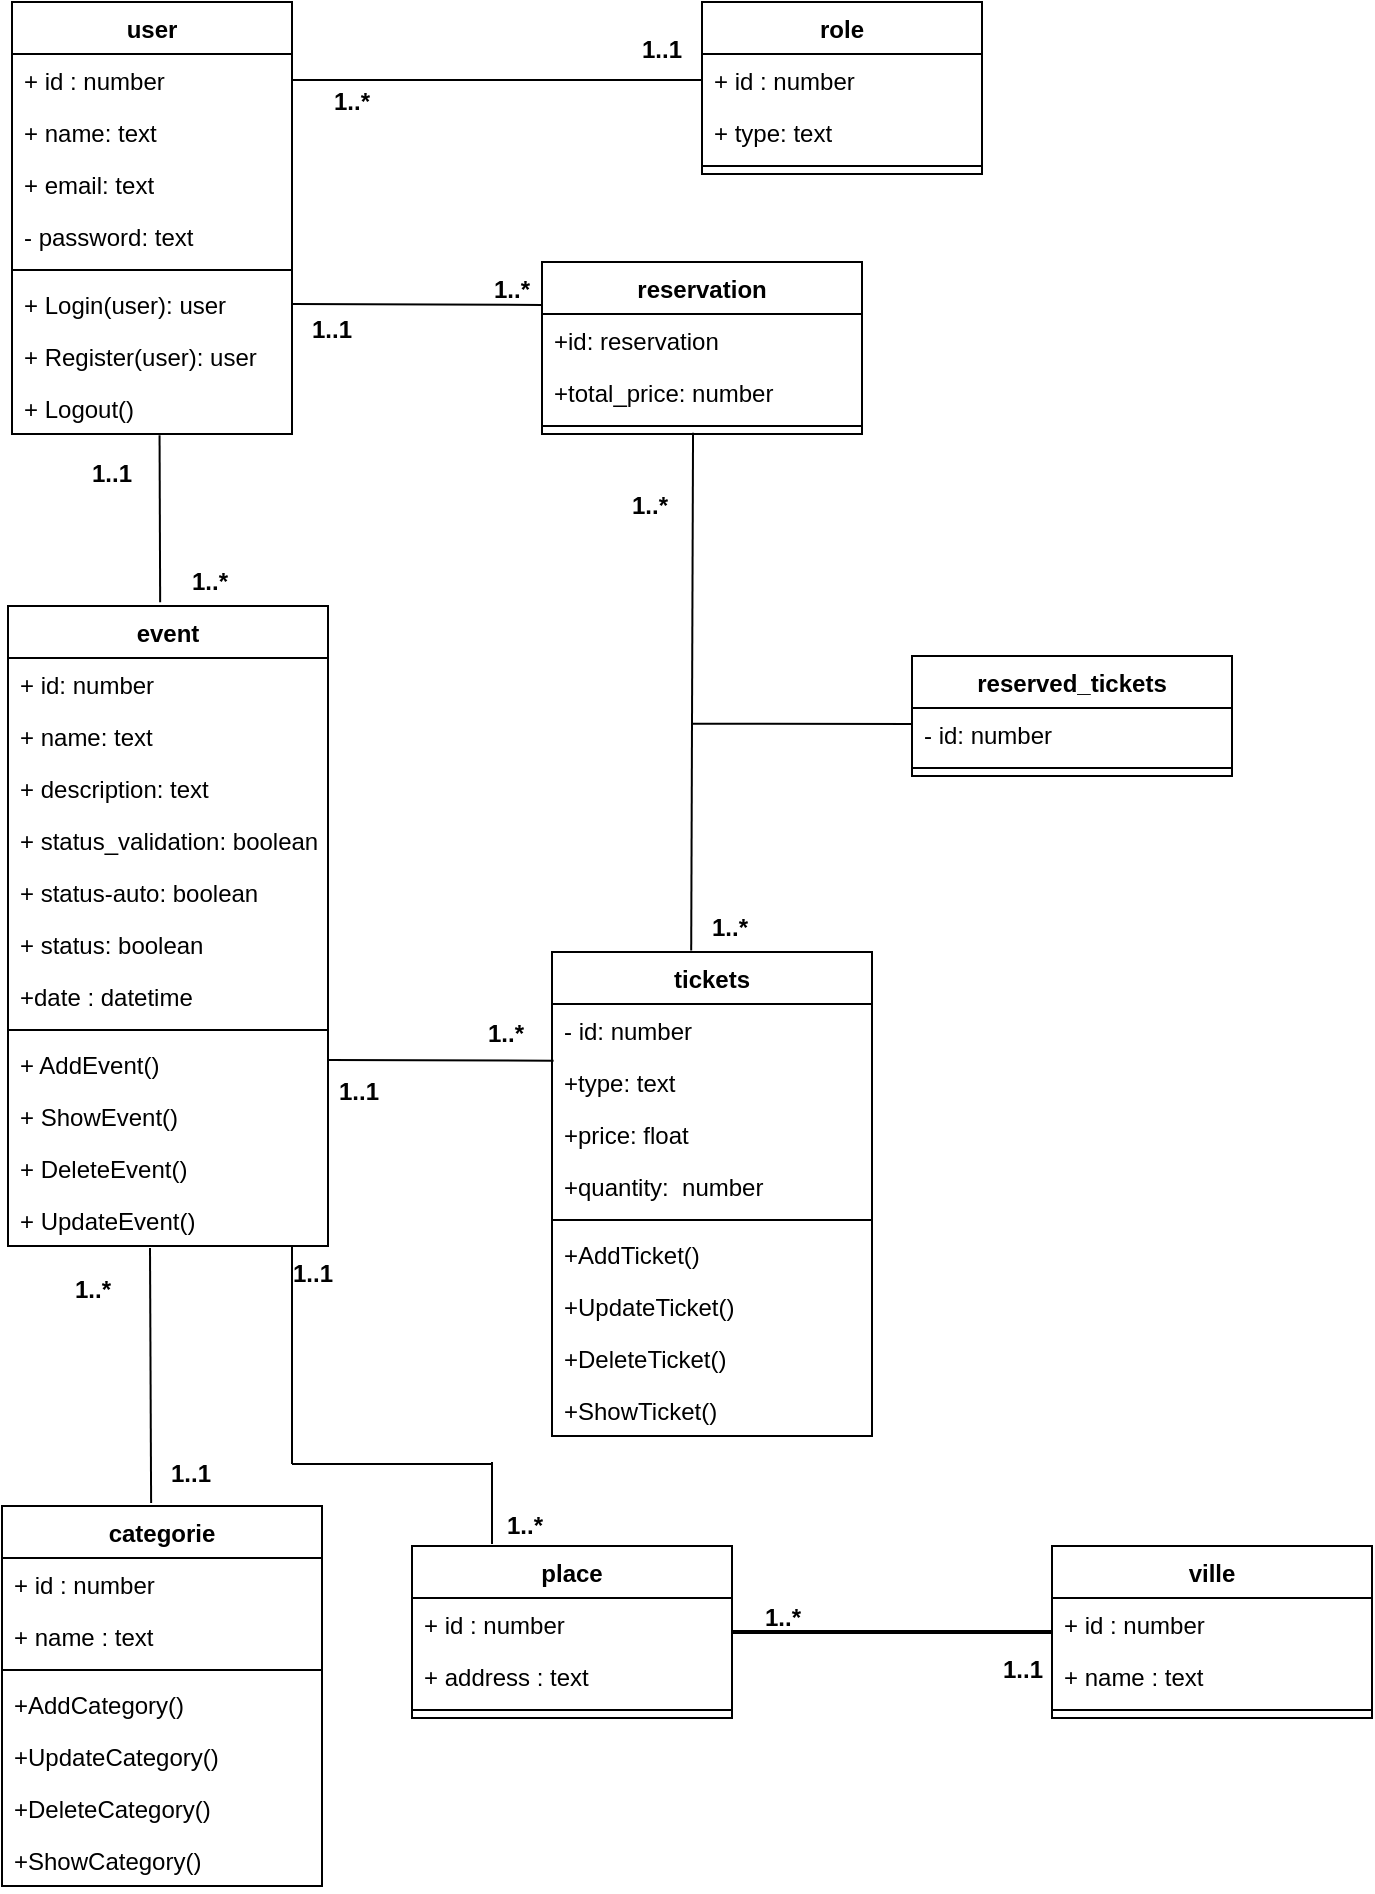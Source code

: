 <mxfile>
    <diagram id="VpF54J5Aavo5qcceC8-9" name="Class Diagram">
        <mxGraphModel dx="763" dy="327" grid="1" gridSize="10" guides="1" tooltips="1" connect="1" arrows="1" fold="1" page="1" pageScale="1" pageWidth="850" pageHeight="1100" math="0" shadow="0">
            <root>
                <mxCell id="0"/>
                <mxCell id="1" parent="0"/>
                <mxCell id="EwHQG3oBQ-zAKv2Lu92Z-1" value="user" style="swimlane;fontStyle=1;align=center;verticalAlign=top;childLayout=stackLayout;horizontal=1;startSize=26;horizontalStack=0;resizeParent=1;resizeParentMax=0;resizeLast=0;collapsible=1;marginBottom=0;" parent="1" vertex="1">
                    <mxGeometry x="135" y="79" width="140" height="216" as="geometry"/>
                </mxCell>
                <mxCell id="EwHQG3oBQ-zAKv2Lu92Z-2" value="+ id : number" style="text;strokeColor=none;fillColor=none;align=left;verticalAlign=top;spacingLeft=4;spacingRight=4;overflow=hidden;rotatable=0;points=[[0,0.5],[1,0.5]];portConstraint=eastwest;" parent="EwHQG3oBQ-zAKv2Lu92Z-1" vertex="1">
                    <mxGeometry y="26" width="140" height="26" as="geometry"/>
                </mxCell>
                <mxCell id="EwHQG3oBQ-zAKv2Lu92Z-6" value="+ name: text" style="text;strokeColor=none;fillColor=none;align=left;verticalAlign=top;spacingLeft=4;spacingRight=4;overflow=hidden;rotatable=0;points=[[0,0.5],[1,0.5]];portConstraint=eastwest;" parent="EwHQG3oBQ-zAKv2Lu92Z-1" vertex="1">
                    <mxGeometry y="52" width="140" height="26" as="geometry"/>
                </mxCell>
                <mxCell id="EwHQG3oBQ-zAKv2Lu92Z-7" value="+ email: text" style="text;strokeColor=none;fillColor=none;align=left;verticalAlign=top;spacingLeft=4;spacingRight=4;overflow=hidden;rotatable=0;points=[[0,0.5],[1,0.5]];portConstraint=eastwest;" parent="EwHQG3oBQ-zAKv2Lu92Z-1" vertex="1">
                    <mxGeometry y="78" width="140" height="26" as="geometry"/>
                </mxCell>
                <mxCell id="EwHQG3oBQ-zAKv2Lu92Z-8" value="- password: text" style="text;strokeColor=none;fillColor=none;align=left;verticalAlign=top;spacingLeft=4;spacingRight=4;overflow=hidden;rotatable=0;points=[[0,0.5],[1,0.5]];portConstraint=eastwest;" parent="EwHQG3oBQ-zAKv2Lu92Z-1" vertex="1">
                    <mxGeometry y="104" width="140" height="26" as="geometry"/>
                </mxCell>
                <mxCell id="EwHQG3oBQ-zAKv2Lu92Z-3" value="" style="line;strokeWidth=1;fillColor=none;align=left;verticalAlign=middle;spacingTop=-1;spacingLeft=3;spacingRight=3;rotatable=0;labelPosition=right;points=[];portConstraint=eastwest;strokeColor=inherit;" parent="EwHQG3oBQ-zAKv2Lu92Z-1" vertex="1">
                    <mxGeometry y="130" width="140" height="8" as="geometry"/>
                </mxCell>
                <mxCell id="EwHQG3oBQ-zAKv2Lu92Z-4" value="+ Login(user): user" style="text;strokeColor=none;fillColor=none;align=left;verticalAlign=top;spacingLeft=4;spacingRight=4;overflow=hidden;rotatable=0;points=[[0,0.5],[1,0.5]];portConstraint=eastwest;" parent="EwHQG3oBQ-zAKv2Lu92Z-1" vertex="1">
                    <mxGeometry y="138" width="140" height="26" as="geometry"/>
                </mxCell>
                <mxCell id="EwHQG3oBQ-zAKv2Lu92Z-16" value="+ Register(user): user" style="text;strokeColor=none;fillColor=none;align=left;verticalAlign=top;spacingLeft=4;spacingRight=4;overflow=hidden;rotatable=0;points=[[0,0.5],[1,0.5]];portConstraint=eastwest;" parent="EwHQG3oBQ-zAKv2Lu92Z-1" vertex="1">
                    <mxGeometry y="164" width="140" height="26" as="geometry"/>
                </mxCell>
                <mxCell id="32" value="+ Logout()" style="text;strokeColor=none;fillColor=none;align=left;verticalAlign=top;spacingLeft=4;spacingRight=4;overflow=hidden;rotatable=0;points=[[0,0.5],[1,0.5]];portConstraint=eastwest;" parent="EwHQG3oBQ-zAKv2Lu92Z-1" vertex="1">
                    <mxGeometry y="190" width="140" height="26" as="geometry"/>
                </mxCell>
                <mxCell id="EwHQG3oBQ-zAKv2Lu92Z-17" value="role" style="swimlane;fontStyle=1;align=center;verticalAlign=top;childLayout=stackLayout;horizontal=1;startSize=26;horizontalStack=0;resizeParent=1;resizeParentMax=0;resizeLast=0;collapsible=1;marginBottom=0;" parent="1" vertex="1">
                    <mxGeometry x="480" y="79" width="140" height="86" as="geometry"/>
                </mxCell>
                <mxCell id="EwHQG3oBQ-zAKv2Lu92Z-18" value="+ id : number" style="text;strokeColor=none;fillColor=none;align=left;verticalAlign=top;spacingLeft=4;spacingRight=4;overflow=hidden;rotatable=0;points=[[0,0.5],[1,0.5]];portConstraint=eastwest;" parent="EwHQG3oBQ-zAKv2Lu92Z-17" vertex="1">
                    <mxGeometry y="26" width="140" height="26" as="geometry"/>
                </mxCell>
                <mxCell id="EwHQG3oBQ-zAKv2Lu92Z-19" value="+ type: text" style="text;strokeColor=none;fillColor=none;align=left;verticalAlign=top;spacingLeft=4;spacingRight=4;overflow=hidden;rotatable=0;points=[[0,0.5],[1,0.5]];portConstraint=eastwest;" parent="EwHQG3oBQ-zAKv2Lu92Z-17" vertex="1">
                    <mxGeometry y="52" width="140" height="26" as="geometry"/>
                </mxCell>
                <mxCell id="EwHQG3oBQ-zAKv2Lu92Z-22" value="" style="line;strokeWidth=1;fillColor=none;align=left;verticalAlign=middle;spacingTop=-1;spacingLeft=3;spacingRight=3;rotatable=0;labelPosition=right;points=[];portConstraint=eastwest;strokeColor=inherit;" parent="EwHQG3oBQ-zAKv2Lu92Z-17" vertex="1">
                    <mxGeometry y="78" width="140" height="8" as="geometry"/>
                </mxCell>
                <mxCell id="EwHQG3oBQ-zAKv2Lu92Z-25" value="event" style="swimlane;fontStyle=1;align=center;verticalAlign=top;childLayout=stackLayout;horizontal=1;startSize=26;horizontalStack=0;resizeParent=1;resizeParentMax=0;resizeLast=0;collapsible=1;marginBottom=0;" parent="1" vertex="1">
                    <mxGeometry x="133" y="381" width="160" height="320" as="geometry"/>
                </mxCell>
                <mxCell id="EwHQG3oBQ-zAKv2Lu92Z-26" value="+ id: number" style="text;strokeColor=none;fillColor=none;align=left;verticalAlign=top;spacingLeft=4;spacingRight=4;overflow=hidden;rotatable=0;points=[[0,0.5],[1,0.5]];portConstraint=eastwest;" parent="EwHQG3oBQ-zAKv2Lu92Z-25" vertex="1">
                    <mxGeometry y="26" width="160" height="26" as="geometry"/>
                </mxCell>
                <mxCell id="EwHQG3oBQ-zAKv2Lu92Z-31" value="+ name: text" style="text;strokeColor=none;fillColor=none;align=left;verticalAlign=top;spacingLeft=4;spacingRight=4;overflow=hidden;rotatable=0;points=[[0,0.5],[1,0.5]];portConstraint=eastwest;" parent="EwHQG3oBQ-zAKv2Lu92Z-25" vertex="1">
                    <mxGeometry y="52" width="160" height="26" as="geometry"/>
                </mxCell>
                <mxCell id="EwHQG3oBQ-zAKv2Lu92Z-33" value="+ description: text" style="text;strokeColor=none;fillColor=none;align=left;verticalAlign=top;spacingLeft=4;spacingRight=4;overflow=hidden;rotatable=0;points=[[0,0.5],[1,0.5]];portConstraint=eastwest;" parent="EwHQG3oBQ-zAKv2Lu92Z-25" vertex="1">
                    <mxGeometry y="78" width="160" height="26" as="geometry"/>
                </mxCell>
                <mxCell id="EwHQG3oBQ-zAKv2Lu92Z-34" value="+ status_validation: boolean" style="text;strokeColor=none;fillColor=none;align=left;verticalAlign=top;spacingLeft=4;spacingRight=4;overflow=hidden;rotatable=0;points=[[0,0.5],[1,0.5]];portConstraint=eastwest;" parent="EwHQG3oBQ-zAKv2Lu92Z-25" vertex="1">
                    <mxGeometry y="104" width="160" height="26" as="geometry"/>
                </mxCell>
                <mxCell id="30" value="+ status-auto: boolean" style="text;strokeColor=none;fillColor=none;align=left;verticalAlign=top;spacingLeft=4;spacingRight=4;overflow=hidden;rotatable=0;points=[[0,0.5],[1,0.5]];portConstraint=eastwest;" parent="EwHQG3oBQ-zAKv2Lu92Z-25" vertex="1">
                    <mxGeometry y="130" width="160" height="26" as="geometry"/>
                </mxCell>
                <mxCell id="43" value="+ status: boolean" style="text;strokeColor=none;fillColor=none;align=left;verticalAlign=top;spacingLeft=4;spacingRight=4;overflow=hidden;rotatable=0;points=[[0,0.5],[1,0.5]];portConstraint=eastwest;" parent="EwHQG3oBQ-zAKv2Lu92Z-25" vertex="1">
                    <mxGeometry y="156" width="160" height="26" as="geometry"/>
                </mxCell>
                <mxCell id="EwHQG3oBQ-zAKv2Lu92Z-37" value="+date : datetime" style="text;strokeColor=none;fillColor=none;align=left;verticalAlign=top;spacingLeft=4;spacingRight=4;overflow=hidden;rotatable=0;points=[[0,0.5],[1,0.5]];portConstraint=eastwest;" parent="EwHQG3oBQ-zAKv2Lu92Z-25" vertex="1">
                    <mxGeometry y="182" width="160" height="26" as="geometry"/>
                </mxCell>
                <mxCell id="EwHQG3oBQ-zAKv2Lu92Z-27" value="" style="line;strokeWidth=1;fillColor=none;align=left;verticalAlign=middle;spacingTop=-1;spacingLeft=3;spacingRight=3;rotatable=0;labelPosition=right;points=[];portConstraint=eastwest;strokeColor=inherit;" parent="EwHQG3oBQ-zAKv2Lu92Z-25" vertex="1">
                    <mxGeometry y="208" width="160" height="8" as="geometry"/>
                </mxCell>
                <mxCell id="EwHQG3oBQ-zAKv2Lu92Z-28" value="+ AddEvent()" style="text;strokeColor=none;fillColor=none;align=left;verticalAlign=top;spacingLeft=4;spacingRight=4;overflow=hidden;rotatable=0;points=[[0,0.5],[1,0.5]];portConstraint=eastwest;" parent="EwHQG3oBQ-zAKv2Lu92Z-25" vertex="1">
                    <mxGeometry y="216" width="160" height="26" as="geometry"/>
                </mxCell>
                <mxCell id="EwHQG3oBQ-zAKv2Lu92Z-38" value="+ ShowEvent()" style="text;strokeColor=none;fillColor=none;align=left;verticalAlign=top;spacingLeft=4;spacingRight=4;overflow=hidden;rotatable=0;points=[[0,0.5],[1,0.5]];portConstraint=eastwest;" parent="EwHQG3oBQ-zAKv2Lu92Z-25" vertex="1">
                    <mxGeometry y="242" width="160" height="26" as="geometry"/>
                </mxCell>
                <mxCell id="EwHQG3oBQ-zAKv2Lu92Z-39" value="+ DeleteEvent()" style="text;strokeColor=none;fillColor=none;align=left;verticalAlign=top;spacingLeft=4;spacingRight=4;overflow=hidden;rotatable=0;points=[[0,0.5],[1,0.5]];portConstraint=eastwest;" parent="EwHQG3oBQ-zAKv2Lu92Z-25" vertex="1">
                    <mxGeometry y="268" width="160" height="26" as="geometry"/>
                </mxCell>
                <mxCell id="EwHQG3oBQ-zAKv2Lu92Z-40" value="+ UpdateEvent()" style="text;strokeColor=none;fillColor=none;align=left;verticalAlign=top;spacingLeft=4;spacingRight=4;overflow=hidden;rotatable=0;points=[[0,0.5],[1,0.5]];portConstraint=eastwest;" parent="EwHQG3oBQ-zAKv2Lu92Z-25" vertex="1">
                    <mxGeometry y="294" width="160" height="26" as="geometry"/>
                </mxCell>
                <mxCell id="EwHQG3oBQ-zAKv2Lu92Z-41" value="reserved_tickets" style="swimlane;fontStyle=1;align=center;verticalAlign=top;childLayout=stackLayout;horizontal=1;startSize=26;horizontalStack=0;resizeParent=1;resizeParentMax=0;resizeLast=0;collapsible=1;marginBottom=0;" parent="1" vertex="1">
                    <mxGeometry x="585" y="406" width="160" height="60" as="geometry"/>
                </mxCell>
                <mxCell id="EwHQG3oBQ-zAKv2Lu92Z-42" value="- id: number" style="text;strokeColor=none;fillColor=none;align=left;verticalAlign=top;spacingLeft=4;spacingRight=4;overflow=hidden;rotatable=0;points=[[0,0.5],[1,0.5]];portConstraint=eastwest;" parent="EwHQG3oBQ-zAKv2Lu92Z-41" vertex="1">
                    <mxGeometry y="26" width="160" height="26" as="geometry"/>
                </mxCell>
                <mxCell id="28" value="" style="endArrow=none;html=1;exitX=1;exitY=0.5;exitDx=0;exitDy=0;" parent="EwHQG3oBQ-zAKv2Lu92Z-41" edge="1">
                    <mxGeometry width="50" height="50" relative="1" as="geometry">
                        <mxPoint x="-110" y="33.82" as="sourcePoint"/>
                        <mxPoint y="34" as="targetPoint"/>
                    </mxGeometry>
                </mxCell>
                <mxCell id="EwHQG3oBQ-zAKv2Lu92Z-43" value="" style="line;strokeWidth=1;fillColor=none;align=left;verticalAlign=middle;spacingTop=-1;spacingLeft=3;spacingRight=3;rotatable=0;labelPosition=right;points=[];portConstraint=eastwest;strokeColor=inherit;" parent="EwHQG3oBQ-zAKv2Lu92Z-41" vertex="1">
                    <mxGeometry y="52" width="160" height="8" as="geometry"/>
                </mxCell>
                <mxCell id="EwHQG3oBQ-zAKv2Lu92Z-59" value="" style="endArrow=none;html=1;exitX=0.363;exitY=-0.007;exitDx=0;exitDy=0;exitPerimeter=0;entryX=0.527;entryY=1.026;entryDx=0;entryDy=0;entryPerimeter=0;" parent="1" target="32" edge="1">
                    <mxGeometry width="50" height="50" relative="1" as="geometry">
                        <mxPoint x="209.08" y="379.124" as="sourcePoint"/>
                        <mxPoint x="209" y="299" as="targetPoint"/>
                    </mxGeometry>
                </mxCell>
                <mxCell id="EwHQG3oBQ-zAKv2Lu92Z-60" value="" style="endArrow=none;html=1;exitX=1;exitY=0.5;exitDx=0;exitDy=0;entryX=0;entryY=0.5;entryDx=0;entryDy=0;" parent="1" source="EwHQG3oBQ-zAKv2Lu92Z-2" target="EwHQG3oBQ-zAKv2Lu92Z-18" edge="1">
                    <mxGeometry width="50" height="50" relative="1" as="geometry">
                        <mxPoint x="345" y="169" as="sourcePoint"/>
                        <mxPoint x="395" y="119" as="targetPoint"/>
                    </mxGeometry>
                </mxCell>
                <mxCell id="EwHQG3oBQ-zAKv2Lu92Z-63" value="categorie" style="swimlane;fontStyle=1;align=center;verticalAlign=top;childLayout=stackLayout;horizontal=1;startSize=26;horizontalStack=0;resizeParent=1;resizeParentMax=0;resizeLast=0;collapsible=1;marginBottom=0;" parent="1" vertex="1">
                    <mxGeometry x="130" y="831" width="160" height="190" as="geometry"/>
                </mxCell>
                <mxCell id="EwHQG3oBQ-zAKv2Lu92Z-64" value="+ id : number" style="text;strokeColor=none;fillColor=none;align=left;verticalAlign=top;spacingLeft=4;spacingRight=4;overflow=hidden;rotatable=0;points=[[0,0.5],[1,0.5]];portConstraint=eastwest;" parent="EwHQG3oBQ-zAKv2Lu92Z-63" vertex="1">
                    <mxGeometry y="26" width="160" height="26" as="geometry"/>
                </mxCell>
                <mxCell id="EwHQG3oBQ-zAKv2Lu92Z-67" value="+ name : text" style="text;strokeColor=none;fillColor=none;align=left;verticalAlign=top;spacingLeft=4;spacingRight=4;overflow=hidden;rotatable=0;points=[[0,0.5],[1,0.5]];portConstraint=eastwest;" parent="EwHQG3oBQ-zAKv2Lu92Z-63" vertex="1">
                    <mxGeometry y="52" width="160" height="26" as="geometry"/>
                </mxCell>
                <mxCell id="EwHQG3oBQ-zAKv2Lu92Z-65" value="" style="line;strokeWidth=1;fillColor=none;align=left;verticalAlign=middle;spacingTop=-1;spacingLeft=3;spacingRight=3;rotatable=0;labelPosition=right;points=[];portConstraint=eastwest;strokeColor=inherit;" parent="EwHQG3oBQ-zAKv2Lu92Z-63" vertex="1">
                    <mxGeometry y="78" width="160" height="8" as="geometry"/>
                </mxCell>
                <mxCell id="EwHQG3oBQ-zAKv2Lu92Z-66" value="+AddCategory()" style="text;strokeColor=none;fillColor=none;align=left;verticalAlign=top;spacingLeft=4;spacingRight=4;overflow=hidden;rotatable=0;points=[[0,0.5],[1,0.5]];portConstraint=eastwest;" parent="EwHQG3oBQ-zAKv2Lu92Z-63" vertex="1">
                    <mxGeometry y="86" width="160" height="26" as="geometry"/>
                </mxCell>
                <mxCell id="EwHQG3oBQ-zAKv2Lu92Z-75" value="+UpdateCategory()" style="text;strokeColor=none;fillColor=none;align=left;verticalAlign=top;spacingLeft=4;spacingRight=4;overflow=hidden;rotatable=0;points=[[0,0.5],[1,0.5]];portConstraint=eastwest;" parent="EwHQG3oBQ-zAKv2Lu92Z-63" vertex="1">
                    <mxGeometry y="112" width="160" height="26" as="geometry"/>
                </mxCell>
                <mxCell id="EwHQG3oBQ-zAKv2Lu92Z-76" value="+DeleteCategory()" style="text;strokeColor=none;fillColor=none;align=left;verticalAlign=top;spacingLeft=4;spacingRight=4;overflow=hidden;rotatable=0;points=[[0,0.5],[1,0.5]];portConstraint=eastwest;" parent="EwHQG3oBQ-zAKv2Lu92Z-63" vertex="1">
                    <mxGeometry y="138" width="160" height="26" as="geometry"/>
                </mxCell>
                <mxCell id="EwHQG3oBQ-zAKv2Lu92Z-77" value="+ShowCategory()" style="text;strokeColor=none;fillColor=none;align=left;verticalAlign=top;spacingLeft=4;spacingRight=4;overflow=hidden;rotatable=0;points=[[0,0.5],[1,0.5]];portConstraint=eastwest;" parent="EwHQG3oBQ-zAKv2Lu92Z-63" vertex="1">
                    <mxGeometry y="164" width="160" height="26" as="geometry"/>
                </mxCell>
                <mxCell id="EwHQG3oBQ-zAKv2Lu92Z-68" value="place" style="swimlane;fontStyle=1;align=center;verticalAlign=top;childLayout=stackLayout;horizontal=1;startSize=26;horizontalStack=0;resizeParent=1;resizeParentMax=0;resizeLast=0;collapsible=1;marginBottom=0;" parent="1" vertex="1">
                    <mxGeometry x="335" y="851" width="160" height="86" as="geometry"/>
                </mxCell>
                <mxCell id="EwHQG3oBQ-zAKv2Lu92Z-69" value="+ id : number" style="text;strokeColor=none;fillColor=none;align=left;verticalAlign=top;spacingLeft=4;spacingRight=4;overflow=hidden;rotatable=0;points=[[0,0.5],[1,0.5]];portConstraint=eastwest;" parent="EwHQG3oBQ-zAKv2Lu92Z-68" vertex="1">
                    <mxGeometry y="26" width="160" height="26" as="geometry"/>
                </mxCell>
                <mxCell id="EwHQG3oBQ-zAKv2Lu92Z-70" value="+ address : text" style="text;strokeColor=none;fillColor=none;align=left;verticalAlign=top;spacingLeft=4;spacingRight=4;overflow=hidden;rotatable=0;points=[[0,0.5],[1,0.5]];portConstraint=eastwest;" parent="EwHQG3oBQ-zAKv2Lu92Z-68" vertex="1">
                    <mxGeometry y="52" width="160" height="26" as="geometry"/>
                </mxCell>
                <mxCell id="EwHQG3oBQ-zAKv2Lu92Z-71" value="" style="line;strokeWidth=1;fillColor=none;align=left;verticalAlign=middle;spacingTop=-1;spacingLeft=3;spacingRight=3;rotatable=0;labelPosition=right;points=[];portConstraint=eastwest;strokeColor=inherit;" parent="EwHQG3oBQ-zAKv2Lu92Z-68" vertex="1">
                    <mxGeometry y="78" width="160" height="8" as="geometry"/>
                </mxCell>
                <mxCell id="EwHQG3oBQ-zAKv2Lu92Z-74" value="" style="endArrow=none;html=1;exitX=0.466;exitY=-0.008;exitDx=0;exitDy=0;exitPerimeter=0;" parent="1" edge="1">
                    <mxGeometry width="50" height="50" relative="1" as="geometry">
                        <mxPoint x="204.56" y="829.48" as="sourcePoint"/>
                        <mxPoint x="204" y="702" as="targetPoint"/>
                    </mxGeometry>
                </mxCell>
                <mxCell id="EwHQG3oBQ-zAKv2Lu92Z-78" value="reservation" style="swimlane;fontStyle=1;align=center;verticalAlign=top;childLayout=stackLayout;horizontal=1;startSize=26;horizontalStack=0;resizeParent=1;resizeParentMax=0;resizeLast=0;collapsible=1;marginBottom=0;" parent="1" vertex="1">
                    <mxGeometry x="400" y="209" width="160" height="86" as="geometry"/>
                </mxCell>
                <mxCell id="EwHQG3oBQ-zAKv2Lu92Z-79" value="+id: reservation" style="text;strokeColor=none;fillColor=none;align=left;verticalAlign=top;spacingLeft=4;spacingRight=4;overflow=hidden;rotatable=0;points=[[0,0.5],[1,0.5]];portConstraint=eastwest;" parent="EwHQG3oBQ-zAKv2Lu92Z-78" vertex="1">
                    <mxGeometry y="26" width="160" height="26" as="geometry"/>
                </mxCell>
                <mxCell id="18" value="+total_price: number" style="text;strokeColor=none;fillColor=none;align=left;verticalAlign=top;spacingLeft=4;spacingRight=4;overflow=hidden;rotatable=0;points=[[0,0.5],[1,0.5]];portConstraint=eastwest;" parent="EwHQG3oBQ-zAKv2Lu92Z-78" vertex="1">
                    <mxGeometry y="52" width="160" height="26" as="geometry"/>
                </mxCell>
                <mxCell id="EwHQG3oBQ-zAKv2Lu92Z-80" value="" style="line;strokeWidth=1;fillColor=none;align=left;verticalAlign=middle;spacingTop=-1;spacingLeft=3;spacingRight=3;rotatable=0;labelPosition=right;points=[];portConstraint=eastwest;strokeColor=inherit;" parent="EwHQG3oBQ-zAKv2Lu92Z-78" vertex="1">
                    <mxGeometry y="78" width="160" height="8" as="geometry"/>
                </mxCell>
                <mxCell id="11" value="1..1" style="text;align=center;fontStyle=1;verticalAlign=middle;spacingLeft=3;spacingRight=3;strokeColor=none;rotatable=0;points=[[0,0.5],[1,0.5]];portConstraint=eastwest;" parent="1" vertex="1">
                    <mxGeometry x="420" y="89" width="80" height="26" as="geometry"/>
                </mxCell>
                <mxCell id="12" value="1..*" style="text;align=center;fontStyle=1;verticalAlign=middle;spacingLeft=3;spacingRight=3;strokeColor=none;rotatable=0;points=[[0,0.5],[1,0.5]];portConstraint=eastwest;" parent="1" vertex="1">
                    <mxGeometry x="265" y="115" width="80" height="26" as="geometry"/>
                </mxCell>
                <mxCell id="13" value="1..*" style="text;align=center;fontStyle=1;verticalAlign=middle;spacingLeft=3;spacingRight=3;strokeColor=none;rotatable=0;points=[[0,0.5],[1,0.5]];portConstraint=eastwest;" parent="1" vertex="1">
                    <mxGeometry x="194" y="355" width="80" height="26" as="geometry"/>
                </mxCell>
                <mxCell id="14" value="1..1" style="text;align=center;fontStyle=1;verticalAlign=middle;spacingLeft=3;spacingRight=3;strokeColor=none;rotatable=0;points=[[0,0.5],[1,0.5]];portConstraint=eastwest;" parent="1" vertex="1">
                    <mxGeometry x="145" y="301" width="80" height="26" as="geometry"/>
                </mxCell>
                <mxCell id="15" value="" style="endArrow=none;html=1;entryX=1;entryY=0.5;entryDx=0;entryDy=0;exitX=0;exitY=0.25;exitDx=0;exitDy=0;" parent="1" source="EwHQG3oBQ-zAKv2Lu92Z-78" target="EwHQG3oBQ-zAKv2Lu92Z-4" edge="1">
                    <mxGeometry width="50" height="50" relative="1" as="geometry">
                        <mxPoint x="395" y="229" as="sourcePoint"/>
                        <mxPoint x="295.02" y="219.002" as="targetPoint"/>
                    </mxGeometry>
                </mxCell>
                <mxCell id="16" value="1..*" style="text;align=center;fontStyle=1;verticalAlign=middle;spacingLeft=3;spacingRight=3;strokeColor=none;rotatable=0;points=[[0,0.5],[1,0.5]];portConstraint=eastwest;" parent="1" vertex="1">
                    <mxGeometry x="345" y="209" width="80" height="26" as="geometry"/>
                </mxCell>
                <mxCell id="17" value="1..1" style="text;align=center;fontStyle=1;verticalAlign=middle;spacingLeft=3;spacingRight=3;strokeColor=none;rotatable=0;points=[[0,0.5],[1,0.5]];portConstraint=eastwest;" parent="1" vertex="1">
                    <mxGeometry x="255" y="229" width="80" height="26" as="geometry"/>
                </mxCell>
                <mxCell id="EwHQG3oBQ-zAKv2Lu92Z-50" value="tickets" style="swimlane;fontStyle=1;align=center;verticalAlign=top;childLayout=stackLayout;horizontal=1;startSize=26;horizontalStack=0;resizeParent=1;resizeParentMax=0;resizeLast=0;collapsible=1;marginBottom=0;" parent="1" vertex="1">
                    <mxGeometry x="405" y="554" width="160" height="242" as="geometry"/>
                </mxCell>
                <mxCell id="EwHQG3oBQ-zAKv2Lu92Z-51" value="- id: number" style="text;strokeColor=none;fillColor=none;align=left;verticalAlign=top;spacingLeft=4;spacingRight=4;overflow=hidden;rotatable=0;points=[[0,0.5],[1,0.5]];portConstraint=eastwest;" parent="EwHQG3oBQ-zAKv2Lu92Z-50" vertex="1">
                    <mxGeometry y="26" width="160" height="26" as="geometry"/>
                </mxCell>
                <mxCell id="EwHQG3oBQ-zAKv2Lu92Z-52" value="+type: text" style="text;strokeColor=none;fillColor=none;align=left;verticalAlign=top;spacingLeft=4;spacingRight=4;overflow=hidden;rotatable=0;points=[[0,0.5],[1,0.5]];portConstraint=eastwest;" parent="EwHQG3oBQ-zAKv2Lu92Z-50" vertex="1">
                    <mxGeometry y="52" width="160" height="26" as="geometry"/>
                </mxCell>
                <mxCell id="EwHQG3oBQ-zAKv2Lu92Z-57" value="+price: float" style="text;strokeColor=none;fillColor=none;align=left;verticalAlign=top;spacingLeft=4;spacingRight=4;overflow=hidden;rotatable=0;points=[[0,0.5],[1,0.5]];portConstraint=eastwest;" parent="EwHQG3oBQ-zAKv2Lu92Z-50" vertex="1">
                    <mxGeometry y="78" width="160" height="26" as="geometry"/>
                </mxCell>
                <mxCell id="3" value="+quantity:  number" style="text;strokeColor=none;fillColor=none;align=left;verticalAlign=top;spacingLeft=4;spacingRight=4;overflow=hidden;rotatable=0;points=[[0,0.5],[1,0.5]];portConstraint=eastwest;" parent="EwHQG3oBQ-zAKv2Lu92Z-50" vertex="1">
                    <mxGeometry y="104" width="160" height="26" as="geometry"/>
                </mxCell>
                <mxCell id="EwHQG3oBQ-zAKv2Lu92Z-53" value="" style="line;strokeWidth=1;fillColor=none;align=left;verticalAlign=middle;spacingTop=-1;spacingLeft=3;spacingRight=3;rotatable=0;labelPosition=right;points=[];portConstraint=eastwest;strokeColor=inherit;fontStyle=1" parent="EwHQG3oBQ-zAKv2Lu92Z-50" vertex="1">
                    <mxGeometry y="130" width="160" height="8" as="geometry"/>
                </mxCell>
                <mxCell id="35" value="+AddTicket()" style="text;strokeColor=none;fillColor=none;align=left;verticalAlign=top;spacingLeft=4;spacingRight=4;overflow=hidden;rotatable=0;points=[[0,0.5],[1,0.5]];portConstraint=eastwest;" parent="EwHQG3oBQ-zAKv2Lu92Z-50" vertex="1">
                    <mxGeometry y="138" width="160" height="26" as="geometry"/>
                </mxCell>
                <mxCell id="36" value="+UpdateTicket()" style="text;strokeColor=none;fillColor=none;align=left;verticalAlign=top;spacingLeft=4;spacingRight=4;overflow=hidden;rotatable=0;points=[[0,0.5],[1,0.5]];portConstraint=eastwest;" parent="EwHQG3oBQ-zAKv2Lu92Z-50" vertex="1">
                    <mxGeometry y="164" width="160" height="26" as="geometry"/>
                </mxCell>
                <mxCell id="37" value="+DeleteTicket()" style="text;strokeColor=none;fillColor=none;align=left;verticalAlign=top;spacingLeft=4;spacingRight=4;overflow=hidden;rotatable=0;points=[[0,0.5],[1,0.5]];portConstraint=eastwest;" parent="EwHQG3oBQ-zAKv2Lu92Z-50" vertex="1">
                    <mxGeometry y="190" width="160" height="26" as="geometry"/>
                </mxCell>
                <mxCell id="38" value="+ShowTicket()" style="text;strokeColor=none;fillColor=none;align=left;verticalAlign=top;spacingLeft=4;spacingRight=4;overflow=hidden;rotatable=0;points=[[0,0.5],[1,0.5]];portConstraint=eastwest;" parent="EwHQG3oBQ-zAKv2Lu92Z-50" vertex="1">
                    <mxGeometry y="216" width="160" height="26" as="geometry"/>
                </mxCell>
                <mxCell id="8" value="" style="endArrow=none;html=1;exitX=0.25;exitY=-0.077;exitDx=0;exitDy=0;exitPerimeter=0;entryX=0.005;entryY=0.09;entryDx=0;entryDy=0;entryPerimeter=0;" parent="1" source="10" target="EwHQG3oBQ-zAKv2Lu92Z-52" edge="1">
                    <mxGeometry width="50" height="50" relative="1" as="geometry">
                        <mxPoint x="325.0" y="635.464" as="sourcePoint"/>
                        <mxPoint x="475" y="606" as="targetPoint"/>
                    </mxGeometry>
                </mxCell>
                <mxCell id="9" value="1..*" style="text;align=center;fontStyle=1;verticalAlign=middle;spacingLeft=3;spacingRight=3;strokeColor=none;rotatable=0;points=[[0,0.5],[1,0.5]];portConstraint=eastwest;" parent="1" vertex="1">
                    <mxGeometry x="342" y="581" width="80" height="26" as="geometry"/>
                </mxCell>
                <mxCell id="10" value="1..1" style="text;align=center;fontStyle=1;verticalAlign=middle;spacingLeft=3;spacingRight=3;strokeColor=none;rotatable=0;points=[[0,0.5],[1,0.5]];portConstraint=eastwest;" parent="1" vertex="1">
                    <mxGeometry x="278" y="610" width="61" height="26" as="geometry"/>
                </mxCell>
                <mxCell id="24" value="" style="endArrow=none;html=1;entryX=0.472;entryY=0.915;entryDx=0;entryDy=0;entryPerimeter=0;exitX=0.435;exitY=-0.003;exitDx=0;exitDy=0;exitPerimeter=0;" parent="1" source="EwHQG3oBQ-zAKv2Lu92Z-50" target="EwHQG3oBQ-zAKv2Lu92Z-80" edge="1">
                    <mxGeometry width="50" height="50" relative="1" as="geometry">
                        <mxPoint x="473" y="409" as="sourcePoint"/>
                        <mxPoint x="475" y="319" as="targetPoint"/>
                    </mxGeometry>
                </mxCell>
                <mxCell id="27" value="1..*" style="text;align=center;fontStyle=1;verticalAlign=middle;spacingLeft=3;spacingRight=3;strokeColor=none;rotatable=0;points=[[0,0.5],[1,0.5]];portConstraint=eastwest;" parent="1" vertex="1">
                    <mxGeometry x="414" y="317" width="80" height="26" as="geometry"/>
                </mxCell>
                <mxCell id="29" value="1..*" style="text;align=center;fontStyle=1;verticalAlign=middle;spacingLeft=3;spacingRight=3;strokeColor=none;rotatable=0;points=[[0,0.5],[1,0.5]];portConstraint=eastwest;" parent="1" vertex="1">
                    <mxGeometry x="454" y="528" width="80" height="26" as="geometry"/>
                </mxCell>
                <mxCell id="39" value="" style="endArrow=none;html=1;" parent="1" edge="1">
                    <mxGeometry width="50" height="50" relative="1" as="geometry">
                        <mxPoint x="275" y="810" as="sourcePoint"/>
                        <mxPoint x="275" y="701" as="targetPoint"/>
                    </mxGeometry>
                </mxCell>
                <mxCell id="40" value="" style="endArrow=none;html=1;" parent="1" edge="1">
                    <mxGeometry width="50" height="50" relative="1" as="geometry">
                        <mxPoint x="375" y="810" as="sourcePoint"/>
                        <mxPoint x="275" y="810" as="targetPoint"/>
                    </mxGeometry>
                </mxCell>
                <mxCell id="41" value="" style="endArrow=none;html=1;" parent="1" edge="1">
                    <mxGeometry width="50" height="50" relative="1" as="geometry">
                        <mxPoint x="375" y="850" as="sourcePoint"/>
                        <mxPoint x="375" y="809" as="targetPoint"/>
                    </mxGeometry>
                </mxCell>
                <mxCell id="44" value="1..*" style="text;align=center;fontStyle=1;verticalAlign=middle;spacingLeft=3;spacingRight=3;strokeColor=none;rotatable=0;points=[[0,0.5],[1,0.5]];portConstraint=eastwest;" parent="1" vertex="1">
                    <mxGeometry x="145" y="709" width="61" height="26" as="geometry"/>
                </mxCell>
                <mxCell id="45" value="1..1" style="text;align=center;fontStyle=1;verticalAlign=middle;spacingLeft=3;spacingRight=3;strokeColor=none;rotatable=0;points=[[0,0.5],[1,0.5]];portConstraint=eastwest;" parent="1" vertex="1">
                    <mxGeometry x="194" y="801" width="61" height="26" as="geometry"/>
                </mxCell>
                <mxCell id="47" value="1..*" style="text;align=center;fontStyle=1;verticalAlign=middle;spacingLeft=3;spacingRight=3;strokeColor=none;rotatable=0;points=[[0,0.5],[1,0.5]];portConstraint=eastwest;" parent="1" vertex="1">
                    <mxGeometry x="361" y="827" width="61" height="26" as="geometry"/>
                </mxCell>
                <mxCell id="48" value="1..1" style="text;align=center;fontStyle=1;verticalAlign=middle;spacingLeft=3;spacingRight=3;strokeColor=none;rotatable=0;points=[[0,0.5],[1,0.5]];portConstraint=eastwest;" parent="1" vertex="1">
                    <mxGeometry x="255" y="701" width="61" height="26" as="geometry"/>
                </mxCell>
                <mxCell id="49" value="ville" style="swimlane;fontStyle=1;align=center;verticalAlign=top;childLayout=stackLayout;horizontal=1;startSize=26;horizontalStack=0;resizeParent=1;resizeParentMax=0;resizeLast=0;collapsible=1;marginBottom=0;" vertex="1" parent="1">
                    <mxGeometry x="655" y="851" width="160" height="86" as="geometry"/>
                </mxCell>
                <mxCell id="50" value="+ id : number" style="text;strokeColor=none;fillColor=none;align=left;verticalAlign=top;spacingLeft=4;spacingRight=4;overflow=hidden;rotatable=0;points=[[0,0.5],[1,0.5]];portConstraint=eastwest;" vertex="1" parent="49">
                    <mxGeometry y="26" width="160" height="26" as="geometry"/>
                </mxCell>
                <mxCell id="51" value="+ name : text" style="text;strokeColor=none;fillColor=none;align=left;verticalAlign=top;spacingLeft=4;spacingRight=4;overflow=hidden;rotatable=0;points=[[0,0.5],[1,0.5]];portConstraint=eastwest;" vertex="1" parent="49">
                    <mxGeometry y="52" width="160" height="26" as="geometry"/>
                </mxCell>
                <mxCell id="52" value="" style="line;strokeWidth=1;fillColor=none;align=left;verticalAlign=middle;spacingTop=-1;spacingLeft=3;spacingRight=3;rotatable=0;labelPosition=right;points=[];portConstraint=eastwest;strokeColor=inherit;" vertex="1" parent="49">
                    <mxGeometry y="78" width="160" height="8" as="geometry"/>
                </mxCell>
                <mxCell id="53" value="" style="line;strokeWidth=2;html=1;" vertex="1" parent="1">
                    <mxGeometry x="495" y="889" width="160" height="10" as="geometry"/>
                </mxCell>
                <mxCell id="54" value="1..*" style="text;align=center;fontStyle=1;verticalAlign=middle;spacingLeft=3;spacingRight=3;strokeColor=none;rotatable=0;points=[[0,0.5],[1,0.5]];portConstraint=eastwest;" vertex="1" parent="1">
                    <mxGeometry x="490" y="873" width="61" height="26" as="geometry"/>
                </mxCell>
                <mxCell id="55" value="1..1" style="text;align=center;fontStyle=1;verticalAlign=middle;spacingLeft=3;spacingRight=3;strokeColor=none;rotatable=0;points=[[0,0.5],[1,0.5]];portConstraint=eastwest;" vertex="1" parent="1">
                    <mxGeometry x="610" y="899" width="61" height="26" as="geometry"/>
                </mxCell>
            </root>
        </mxGraphModel>
    </diagram>
    <diagram id="XQHi1Loipg2IVpIeasyf" name="Use Case diagram">
        <mxGraphModel dx="1256" dy="622" grid="1" gridSize="10" guides="1" tooltips="1" connect="1" arrows="1" fold="1" page="1" pageScale="1" pageWidth="850" pageHeight="1100" math="0" shadow="0">
            <root>
                <mxCell id="0"/>
                <mxCell id="1" parent="0"/>
                <mxCell id="yYKdTcPuOQ__xJRFX58y-1" value="Evento" style="shape=umlFrame;whiteSpace=wrap;html=1;" parent="1" vertex="1">
                    <mxGeometry x="175" y="50" width="500" height="1040" as="geometry"/>
                </mxCell>
                <mxCell id="yYKdTcPuOQ__xJRFX58y-2" value="Creation de compte" style="ellipse;whiteSpace=wrap;html=1;" parent="1" vertex="1">
                    <mxGeometry x="260" y="50" width="140" height="40" as="geometry"/>
                </mxCell>
                <mxCell id="yYKdTcPuOQ__xJRFX58y-3" value="Consulter les evenements disponible" style="ellipse;whiteSpace=wrap;html=1;" parent="1" vertex="1">
                    <mxGeometry x="260" y="100" width="140" height="40" as="geometry"/>
                </mxCell>
                <mxCell id="yYKdTcPuOQ__xJRFX58y-4" value="Filtrer les evenements par catégorie" style="ellipse;whiteSpace=wrap;html=1;" parent="1" vertex="1">
                    <mxGeometry x="262" y="146" width="140" height="40" as="geometry"/>
                </mxCell>
                <mxCell id="yYKdTcPuOQ__xJRFX58y-5" value="Faire des recherche par titre" style="ellipse;whiteSpace=wrap;html=1;" parent="1" vertex="1">
                    <mxGeometry x="261" y="188" width="140" height="50" as="geometry"/>
                </mxCell>
                <mxCell id="yYKdTcPuOQ__xJRFX58y-6" value="Voir les details d'un evenement" style="ellipse;whiteSpace=wrap;html=1;" parent="1" vertex="1">
                    <mxGeometry x="260" y="245" width="140" height="40" as="geometry"/>
                </mxCell>
                <mxCell id="yYKdTcPuOQ__xJRFX58y-7" value="Reserver une place pour l'evenement" style="ellipse;whiteSpace=wrap;html=1;" parent="1" vertex="1">
                    <mxGeometry x="255" y="288" width="145" height="48" as="geometry"/>
                </mxCell>
                <mxCell id="yYKdTcPuOQ__xJRFX58y-8" value="Generer un ticket après la validation de ma reservation" style="ellipse;whiteSpace=wrap;html=1;" parent="1" vertex="1">
                    <mxGeometry x="245.5" y="339" width="161" height="44" as="geometry"/>
                </mxCell>
                <mxCell id="yYKdTcPuOQ__xJRFX58y-9" value="Utilisateur" style="shape=umlActor;verticalLabelPosition=bottom;verticalAlign=top;html=1;" parent="1" vertex="1">
                    <mxGeometry x="50" y="186" width="30" height="60" as="geometry"/>
                </mxCell>
                <mxCell id="yYKdTcPuOQ__xJRFX58y-10" value="" style="endArrow=none;html=1;entryX=0;entryY=0.5;entryDx=0;entryDy=0;" parent="1" target="yYKdTcPuOQ__xJRFX58y-3" edge="1">
                    <mxGeometry width="50" height="50" relative="1" as="geometry">
                        <mxPoint x="90" y="220" as="sourcePoint"/>
                        <mxPoint x="140" y="170" as="targetPoint"/>
                    </mxGeometry>
                </mxCell>
                <mxCell id="yYKdTcPuOQ__xJRFX58y-11" value="" style="endArrow=none;html=1;entryX=0;entryY=0.5;entryDx=0;entryDy=0;" parent="1" target="yYKdTcPuOQ__xJRFX58y-4" edge="1">
                    <mxGeometry width="50" height="50" relative="1" as="geometry">
                        <mxPoint x="90" y="220" as="sourcePoint"/>
                        <mxPoint x="270" y="130.0" as="targetPoint"/>
                    </mxGeometry>
                </mxCell>
                <mxCell id="yYKdTcPuOQ__xJRFX58y-12" value="" style="endArrow=none;html=1;entryX=0;entryY=0.5;entryDx=0;entryDy=0;" parent="1" target="yYKdTcPuOQ__xJRFX58y-5" edge="1">
                    <mxGeometry width="50" height="50" relative="1" as="geometry">
                        <mxPoint x="90" y="220" as="sourcePoint"/>
                        <mxPoint x="272" y="176.0" as="targetPoint"/>
                    </mxGeometry>
                </mxCell>
                <mxCell id="yYKdTcPuOQ__xJRFX58y-13" value="" style="endArrow=none;html=1;entryX=0;entryY=0.5;entryDx=0;entryDy=0;" parent="1" target="yYKdTcPuOQ__xJRFX58y-6" edge="1">
                    <mxGeometry width="50" height="50" relative="1" as="geometry">
                        <mxPoint x="90" y="220" as="sourcePoint"/>
                        <mxPoint x="271" y="223" as="targetPoint"/>
                    </mxGeometry>
                </mxCell>
                <mxCell id="yYKdTcPuOQ__xJRFX58y-14" value="" style="endArrow=none;html=1;entryX=0;entryY=0.5;entryDx=0;entryDy=0;" parent="1" target="yYKdTcPuOQ__xJRFX58y-7" edge="1">
                    <mxGeometry width="50" height="50" relative="1" as="geometry">
                        <mxPoint x="90" y="220" as="sourcePoint"/>
                        <mxPoint x="270" y="275" as="targetPoint"/>
                    </mxGeometry>
                </mxCell>
                <mxCell id="yYKdTcPuOQ__xJRFX58y-15" value="" style="endArrow=none;html=1;entryX=0;entryY=0.5;entryDx=0;entryDy=0;" parent="1" edge="1">
                    <mxGeometry width="50" height="50" relative="1" as="geometry">
                        <mxPoint x="90" y="220" as="sourcePoint"/>
                        <mxPoint x="245.0" y="358" as="targetPoint"/>
                    </mxGeometry>
                </mxCell>
                <mxCell id="yYKdTcPuOQ__xJRFX58y-16" value="Créer un evenement" style="ellipse;whiteSpace=wrap;html=1;" parent="1" vertex="1">
                    <mxGeometry x="260" y="420" width="140" height="40" as="geometry"/>
                </mxCell>
                <mxCell id="yYKdTcPuOQ__xJRFX58y-17" value="Modifier un evenement" style="ellipse;whiteSpace=wrap;html=1;" parent="1" vertex="1">
                    <mxGeometry x="261" y="463" width="140" height="40" as="geometry"/>
                </mxCell>
                <mxCell id="yYKdTcPuOQ__xJRFX58y-18" value="Supprimer un evenement" style="ellipse;whiteSpace=wrap;html=1;" parent="1" vertex="1">
                    <mxGeometry x="262" y="507" width="140" height="40" as="geometry"/>
                </mxCell>
                <mxCell id="yYKdTcPuOQ__xJRFX58y-19" value="Voir mes evenements" style="ellipse;whiteSpace=wrap;html=1;" parent="1" vertex="1">
                    <mxGeometry x="262.5" y="551" width="140" height="40" as="geometry"/>
                </mxCell>
                <mxCell id="yYKdTcPuOQ__xJRFX58y-20" value="Voir les statistiques de reservation" style="ellipse;whiteSpace=wrap;html=1;" parent="1" vertex="1">
                    <mxGeometry x="260.5" y="644" width="140" height="40" as="geometry"/>
                </mxCell>
                <mxCell id="yYKdTcPuOQ__xJRFX58y-21" value="Choisir une acceptation automatique ou la validation&amp;nbsp;" style="ellipse;whiteSpace=wrap;html=1;" parent="1" vertex="1">
                    <mxGeometry x="256.5" y="690" width="154.5" height="59" as="geometry"/>
                </mxCell>
                <mxCell id="yYKdTcPuOQ__xJRFX58y-22" value="Orgasinateur" style="shape=umlActor;verticalLabelPosition=bottom;verticalAlign=top;html=1;" parent="1" vertex="1">
                    <mxGeometry x="50" y="515" width="30" height="60" as="geometry"/>
                </mxCell>
                <mxCell id="yYKdTcPuOQ__xJRFX58y-23" value="Gérer les utilisateurs en restricton leur access" style="ellipse;whiteSpace=wrap;html=1;" parent="1" vertex="1">
                    <mxGeometry x="254" y="781" width="149" height="51" as="geometry"/>
                </mxCell>
                <mxCell id="yYKdTcPuOQ__xJRFX58y-24" value="valider les événements créés par les organisateurs" style="ellipse;whiteSpace=wrap;html=1;" parent="1" vertex="1">
                    <mxGeometry x="255.5" y="837" width="149.5" height="60" as="geometry"/>
                </mxCell>
                <mxCell id="yYKdTcPuOQ__xJRFX58y-25" value="Voir les statistiques" style="ellipse;whiteSpace=wrap;html=1;" parent="1" vertex="1">
                    <mxGeometry x="261" y="903" width="140" height="40" as="geometry"/>
                </mxCell>
                <mxCell id="yYKdTcPuOQ__xJRFX58y-26" value="Ajouter une catégorie" style="ellipse;whiteSpace=wrap;html=1;" parent="1" vertex="1">
                    <mxGeometry x="262" y="948" width="140" height="40" as="geometry"/>
                </mxCell>
                <mxCell id="yYKdTcPuOQ__xJRFX58y-27" value="Modifier une catégorie" style="ellipse;whiteSpace=wrap;html=1;" parent="1" vertex="1">
                    <mxGeometry x="263" y="994" width="140" height="40" as="geometry"/>
                </mxCell>
                <mxCell id="yYKdTcPuOQ__xJRFX58y-28" value="Voir les catégories" style="ellipse;whiteSpace=wrap;html=1;" parent="1" vertex="1">
                    <mxGeometry x="262.5" y="1040" width="140" height="40" as="geometry"/>
                </mxCell>
                <mxCell id="yYKdTcPuOQ__xJRFX58y-29" value="Crud des types de tickets" style="ellipse;whiteSpace=wrap;html=1;" parent="1" vertex="1">
                    <mxGeometry x="265" y="597" width="140" height="40" as="geometry"/>
                </mxCell>
                <mxCell id="yYKdTcPuOQ__xJRFX58y-30" value="" style="endArrow=none;html=1;entryX=0;entryY=0.5;entryDx=0;entryDy=0;" parent="1" target="yYKdTcPuOQ__xJRFX58y-16" edge="1">
                    <mxGeometry width="50" height="50" relative="1" as="geometry">
                        <mxPoint x="100" y="560" as="sourcePoint"/>
                        <mxPoint x="150" y="510" as="targetPoint"/>
                    </mxGeometry>
                </mxCell>
                <mxCell id="yYKdTcPuOQ__xJRFX58y-31" value="" style="endArrow=none;html=1;entryX=0;entryY=0.5;entryDx=0;entryDy=0;" parent="1" target="yYKdTcPuOQ__xJRFX58y-17" edge="1">
                    <mxGeometry width="50" height="50" relative="1" as="geometry">
                        <mxPoint x="100" y="560" as="sourcePoint"/>
                        <mxPoint x="270" y="450" as="targetPoint"/>
                    </mxGeometry>
                </mxCell>
                <mxCell id="yYKdTcPuOQ__xJRFX58y-32" value="" style="endArrow=none;html=1;entryX=0;entryY=0.5;entryDx=0;entryDy=0;" parent="1" target="yYKdTcPuOQ__xJRFX58y-18" edge="1">
                    <mxGeometry width="50" height="50" relative="1" as="geometry">
                        <mxPoint x="100" y="560" as="sourcePoint"/>
                        <mxPoint x="271" y="493" as="targetPoint"/>
                    </mxGeometry>
                </mxCell>
                <mxCell id="yYKdTcPuOQ__xJRFX58y-33" value="" style="endArrow=none;html=1;entryX=0;entryY=0.5;entryDx=0;entryDy=0;" parent="1" target="yYKdTcPuOQ__xJRFX58y-19" edge="1">
                    <mxGeometry width="50" height="50" relative="1" as="geometry">
                        <mxPoint x="100" y="560" as="sourcePoint"/>
                        <mxPoint x="272" y="537" as="targetPoint"/>
                    </mxGeometry>
                </mxCell>
                <mxCell id="yYKdTcPuOQ__xJRFX58y-34" value="" style="endArrow=none;html=1;entryX=0;entryY=0.5;entryDx=0;entryDy=0;" parent="1" target="yYKdTcPuOQ__xJRFX58y-29" edge="1">
                    <mxGeometry width="50" height="50" relative="1" as="geometry">
                        <mxPoint x="100" y="560" as="sourcePoint"/>
                        <mxPoint x="272.5" y="581" as="targetPoint"/>
                    </mxGeometry>
                </mxCell>
                <mxCell id="yYKdTcPuOQ__xJRFX58y-35" value="" style="endArrow=none;html=1;entryX=0;entryY=0.5;entryDx=0;entryDy=0;" parent="1" target="yYKdTcPuOQ__xJRFX58y-20" edge="1">
                    <mxGeometry width="50" height="50" relative="1" as="geometry">
                        <mxPoint x="100" y="560" as="sourcePoint"/>
                        <mxPoint x="275" y="627" as="targetPoint"/>
                    </mxGeometry>
                </mxCell>
                <mxCell id="yYKdTcPuOQ__xJRFX58y-36" value="" style="endArrow=none;html=1;entryX=0;entryY=0.5;entryDx=0;entryDy=0;" parent="1" target="yYKdTcPuOQ__xJRFX58y-21" edge="1">
                    <mxGeometry width="50" height="50" relative="1" as="geometry">
                        <mxPoint x="100" y="560" as="sourcePoint"/>
                        <mxPoint x="270.5" y="674" as="targetPoint"/>
                    </mxGeometry>
                </mxCell>
                <mxCell id="yYKdTcPuOQ__xJRFX58y-37" value="Admin" style="shape=umlActor;verticalLabelPosition=bottom;verticalAlign=top;html=1;outlineConnect=0;" parent="1" vertex="1">
                    <mxGeometry x="50" y="860" width="30" height="60" as="geometry"/>
                </mxCell>
                <mxCell id="yYKdTcPuOQ__xJRFX58y-38" value="" style="endArrow=none;html=1;entryX=0;entryY=0.5;entryDx=0;entryDy=0;" parent="1" target="yYKdTcPuOQ__xJRFX58y-23" edge="1">
                    <mxGeometry width="50" height="50" relative="1" as="geometry">
                        <mxPoint x="90" y="890" as="sourcePoint"/>
                        <mxPoint x="140" y="860" as="targetPoint"/>
                    </mxGeometry>
                </mxCell>
                <mxCell id="yYKdTcPuOQ__xJRFX58y-41" value="" style="endArrow=none;html=1;entryX=0;entryY=0.5;entryDx=0;entryDy=0;" parent="1" target="yYKdTcPuOQ__xJRFX58y-24" edge="1">
                    <mxGeometry width="50" height="50" relative="1" as="geometry">
                        <mxPoint x="90" y="890" as="sourcePoint"/>
                        <mxPoint x="170" y="880" as="targetPoint"/>
                    </mxGeometry>
                </mxCell>
                <mxCell id="yYKdTcPuOQ__xJRFX58y-42" value="" style="endArrow=none;html=1;entryX=0;entryY=0.5;entryDx=0;entryDy=0;" parent="1" target="yYKdTcPuOQ__xJRFX58y-25" edge="1">
                    <mxGeometry width="50" height="50" relative="1" as="geometry">
                        <mxPoint x="90" y="890" as="sourcePoint"/>
                        <mxPoint x="265.5" y="877.0" as="targetPoint"/>
                    </mxGeometry>
                </mxCell>
                <mxCell id="yYKdTcPuOQ__xJRFX58y-43" value="" style="endArrow=none;html=1;entryX=0;entryY=0.5;entryDx=0;entryDy=0;" parent="1" target="yYKdTcPuOQ__xJRFX58y-26" edge="1">
                    <mxGeometry width="50" height="50" relative="1" as="geometry">
                        <mxPoint x="90" y="890" as="sourcePoint"/>
                        <mxPoint x="271.0" y="933" as="targetPoint"/>
                    </mxGeometry>
                </mxCell>
                <mxCell id="yYKdTcPuOQ__xJRFX58y-44" value="" style="endArrow=none;html=1;entryX=0;entryY=0.5;entryDx=0;entryDy=0;" parent="1" target="yYKdTcPuOQ__xJRFX58y-27" edge="1">
                    <mxGeometry width="50" height="50" relative="1" as="geometry">
                        <mxPoint x="90" y="890" as="sourcePoint"/>
                        <mxPoint x="272" y="978" as="targetPoint"/>
                    </mxGeometry>
                </mxCell>
                <mxCell id="yYKdTcPuOQ__xJRFX58y-45" value="" style="endArrow=none;html=1;entryX=0;entryY=0.5;entryDx=0;entryDy=0;" parent="1" target="yYKdTcPuOQ__xJRFX58y-28" edge="1">
                    <mxGeometry width="50" height="50" relative="1" as="geometry">
                        <mxPoint x="90" y="890" as="sourcePoint"/>
                        <mxPoint x="273" y="1024" as="targetPoint"/>
                    </mxGeometry>
                </mxCell>
                <mxCell id="yYKdTcPuOQ__xJRFX58y-47" value="Log in/ register" style="ellipse;whiteSpace=wrap;html=1;" parent="1" vertex="1">
                    <mxGeometry x="485" y="439" width="140" height="40" as="geometry"/>
                </mxCell>
                <mxCell id="yYKdTcPuOQ__xJRFX58y-48" value="" style="endArrow=none;html=1;entryX=0;entryY=0.5;entryDx=0;entryDy=0;" parent="1" target="yYKdTcPuOQ__xJRFX58y-2" edge="1">
                    <mxGeometry width="50" height="50" relative="1" as="geometry">
                        <mxPoint x="90" y="220" as="sourcePoint"/>
                        <mxPoint x="140" y="170" as="targetPoint"/>
                    </mxGeometry>
                </mxCell>
                <mxCell id="yYKdTcPuOQ__xJRFX58y-52" value="" style="endArrow=none;html=1;" parent="1" edge="1">
                    <mxGeometry width="50" height="50" relative="1" as="geometry">
                        <mxPoint x="17" y="920" as="sourcePoint"/>
                        <mxPoint x="17" y="240" as="targetPoint"/>
                    </mxGeometry>
                </mxCell>
                <mxCell id="0fGeC38xEo7cjrDlekdg-1" value="&amp;lt;&amp;lt;include&amp;gt;&amp;gt;" style="endArrow=open;endSize=12;dashed=1;html=1;entryX=0;entryY=1;entryDx=0;entryDy=0;" parent="1" target="yYKdTcPuOQ__xJRFX58y-47" edge="1">
                    <mxGeometry width="160" relative="1" as="geometry">
                        <mxPoint x="400" y="800" as="sourcePoint"/>
                        <mxPoint x="560" y="800" as="targetPoint"/>
                    </mxGeometry>
                </mxCell>
                <mxCell id="0fGeC38xEo7cjrDlekdg-2" value="&amp;lt;&amp;lt;include&amp;gt;&amp;gt;" style="endArrow=open;endSize=12;dashed=1;html=1;exitX=1;exitY=0.5;exitDx=0;exitDy=0;entryX=0;entryY=1;entryDx=0;entryDy=0;" parent="1" source="yYKdTcPuOQ__xJRFX58y-24" target="yYKdTcPuOQ__xJRFX58y-47" edge="1">
                    <mxGeometry width="160" relative="1" as="geometry">
                        <mxPoint x="410" y="810" as="sourcePoint"/>
                        <mxPoint x="516" y="480" as="targetPoint"/>
                    </mxGeometry>
                </mxCell>
                <mxCell id="0fGeC38xEo7cjrDlekdg-3" value="&amp;lt;&amp;lt;include&amp;gt;&amp;gt;" style="endArrow=open;endSize=12;dashed=1;html=1;exitX=1;exitY=0.5;exitDx=0;exitDy=0;entryX=0.293;entryY=0.992;entryDx=0;entryDy=0;entryPerimeter=0;" parent="1" source="yYKdTcPuOQ__xJRFX58y-25" target="yYKdTcPuOQ__xJRFX58y-47" edge="1">
                    <mxGeometry width="160" relative="1" as="geometry">
                        <mxPoint x="415.0" y="877" as="sourcePoint"/>
                        <mxPoint x="515.827" y="483.234" as="targetPoint"/>
                    </mxGeometry>
                </mxCell>
                <mxCell id="0fGeC38xEo7cjrDlekdg-4" value="&amp;lt;&amp;lt;include&amp;gt;&amp;gt;" style="endArrow=open;endSize=12;dashed=1;html=1;exitX=1;exitY=0.5;exitDx=0;exitDy=0;" parent="1" source="yYKdTcPuOQ__xJRFX58y-26" target="yYKdTcPuOQ__xJRFX58y-47" edge="1">
                    <mxGeometry width="160" relative="1" as="geometry">
                        <mxPoint x="411.0" y="933" as="sourcePoint"/>
                        <mxPoint x="536.02" y="488.68" as="targetPoint"/>
                    </mxGeometry>
                </mxCell>
                <mxCell id="0fGeC38xEo7cjrDlekdg-5" value="&amp;lt;&amp;lt;include&amp;gt;&amp;gt;" style="endArrow=open;endSize=12;dashed=1;html=1;exitX=1;exitY=0.5;exitDx=0;exitDy=0;" parent="1" source="yYKdTcPuOQ__xJRFX58y-27" target="yYKdTcPuOQ__xJRFX58y-47" edge="1">
                    <mxGeometry width="160" relative="1" as="geometry">
                        <mxPoint x="412" y="978" as="sourcePoint"/>
                        <mxPoint x="559.011" y="488.927" as="targetPoint"/>
                    </mxGeometry>
                </mxCell>
                <mxCell id="0fGeC38xEo7cjrDlekdg-6" value="&amp;lt;&amp;lt;include&amp;gt;&amp;gt;" style="endArrow=open;endSize=12;dashed=1;html=1;exitX=1;exitY=0.5;exitDx=0;exitDy=0;entryX=0.569;entryY=0.978;entryDx=0;entryDy=0;entryPerimeter=0;" parent="1" source="yYKdTcPuOQ__xJRFX58y-28" target="yYKdTcPuOQ__xJRFX58y-47" edge="1">
                    <mxGeometry width="160" relative="1" as="geometry">
                        <mxPoint x="413" y="1024" as="sourcePoint"/>
                        <mxPoint x="570" y="480" as="targetPoint"/>
                    </mxGeometry>
                </mxCell>
                <mxCell id="0fGeC38xEo7cjrDlekdg-11" value="&amp;lt;&amp;lt;include&amp;gt;&amp;gt;" style="endArrow=open;endSize=12;dashed=1;html=1;exitX=1;exitY=0.5;exitDx=0;exitDy=0;entryX=0.218;entryY=0.06;entryDx=0;entryDy=0;entryPerimeter=0;" parent="1" source="yYKdTcPuOQ__xJRFX58y-7" target="yYKdTcPuOQ__xJRFX58y-47" edge="1">
                    <mxGeometry width="160" relative="1" as="geometry">
                        <mxPoint x="380" y="749" as="sourcePoint"/>
                        <mxPoint x="542.16" y="167.12" as="targetPoint"/>
                    </mxGeometry>
                </mxCell>
                <mxCell id="0fGeC38xEo7cjrDlekdg-12" value="&amp;lt;&amp;lt;include&amp;gt;&amp;gt;" style="endArrow=open;endSize=12;dashed=1;html=1;entryX=0.218;entryY=0.06;entryDx=0;entryDy=0;entryPerimeter=0;" parent="1" edge="1">
                    <mxGeometry width="160" relative="1" as="geometry">
                        <mxPoint x="400" y="370" as="sourcePoint"/>
                        <mxPoint x="485" y="465.4" as="targetPoint"/>
                    </mxGeometry>
                </mxCell>
            </root>
        </mxGraphModel>
    </diagram>
</mxfile>